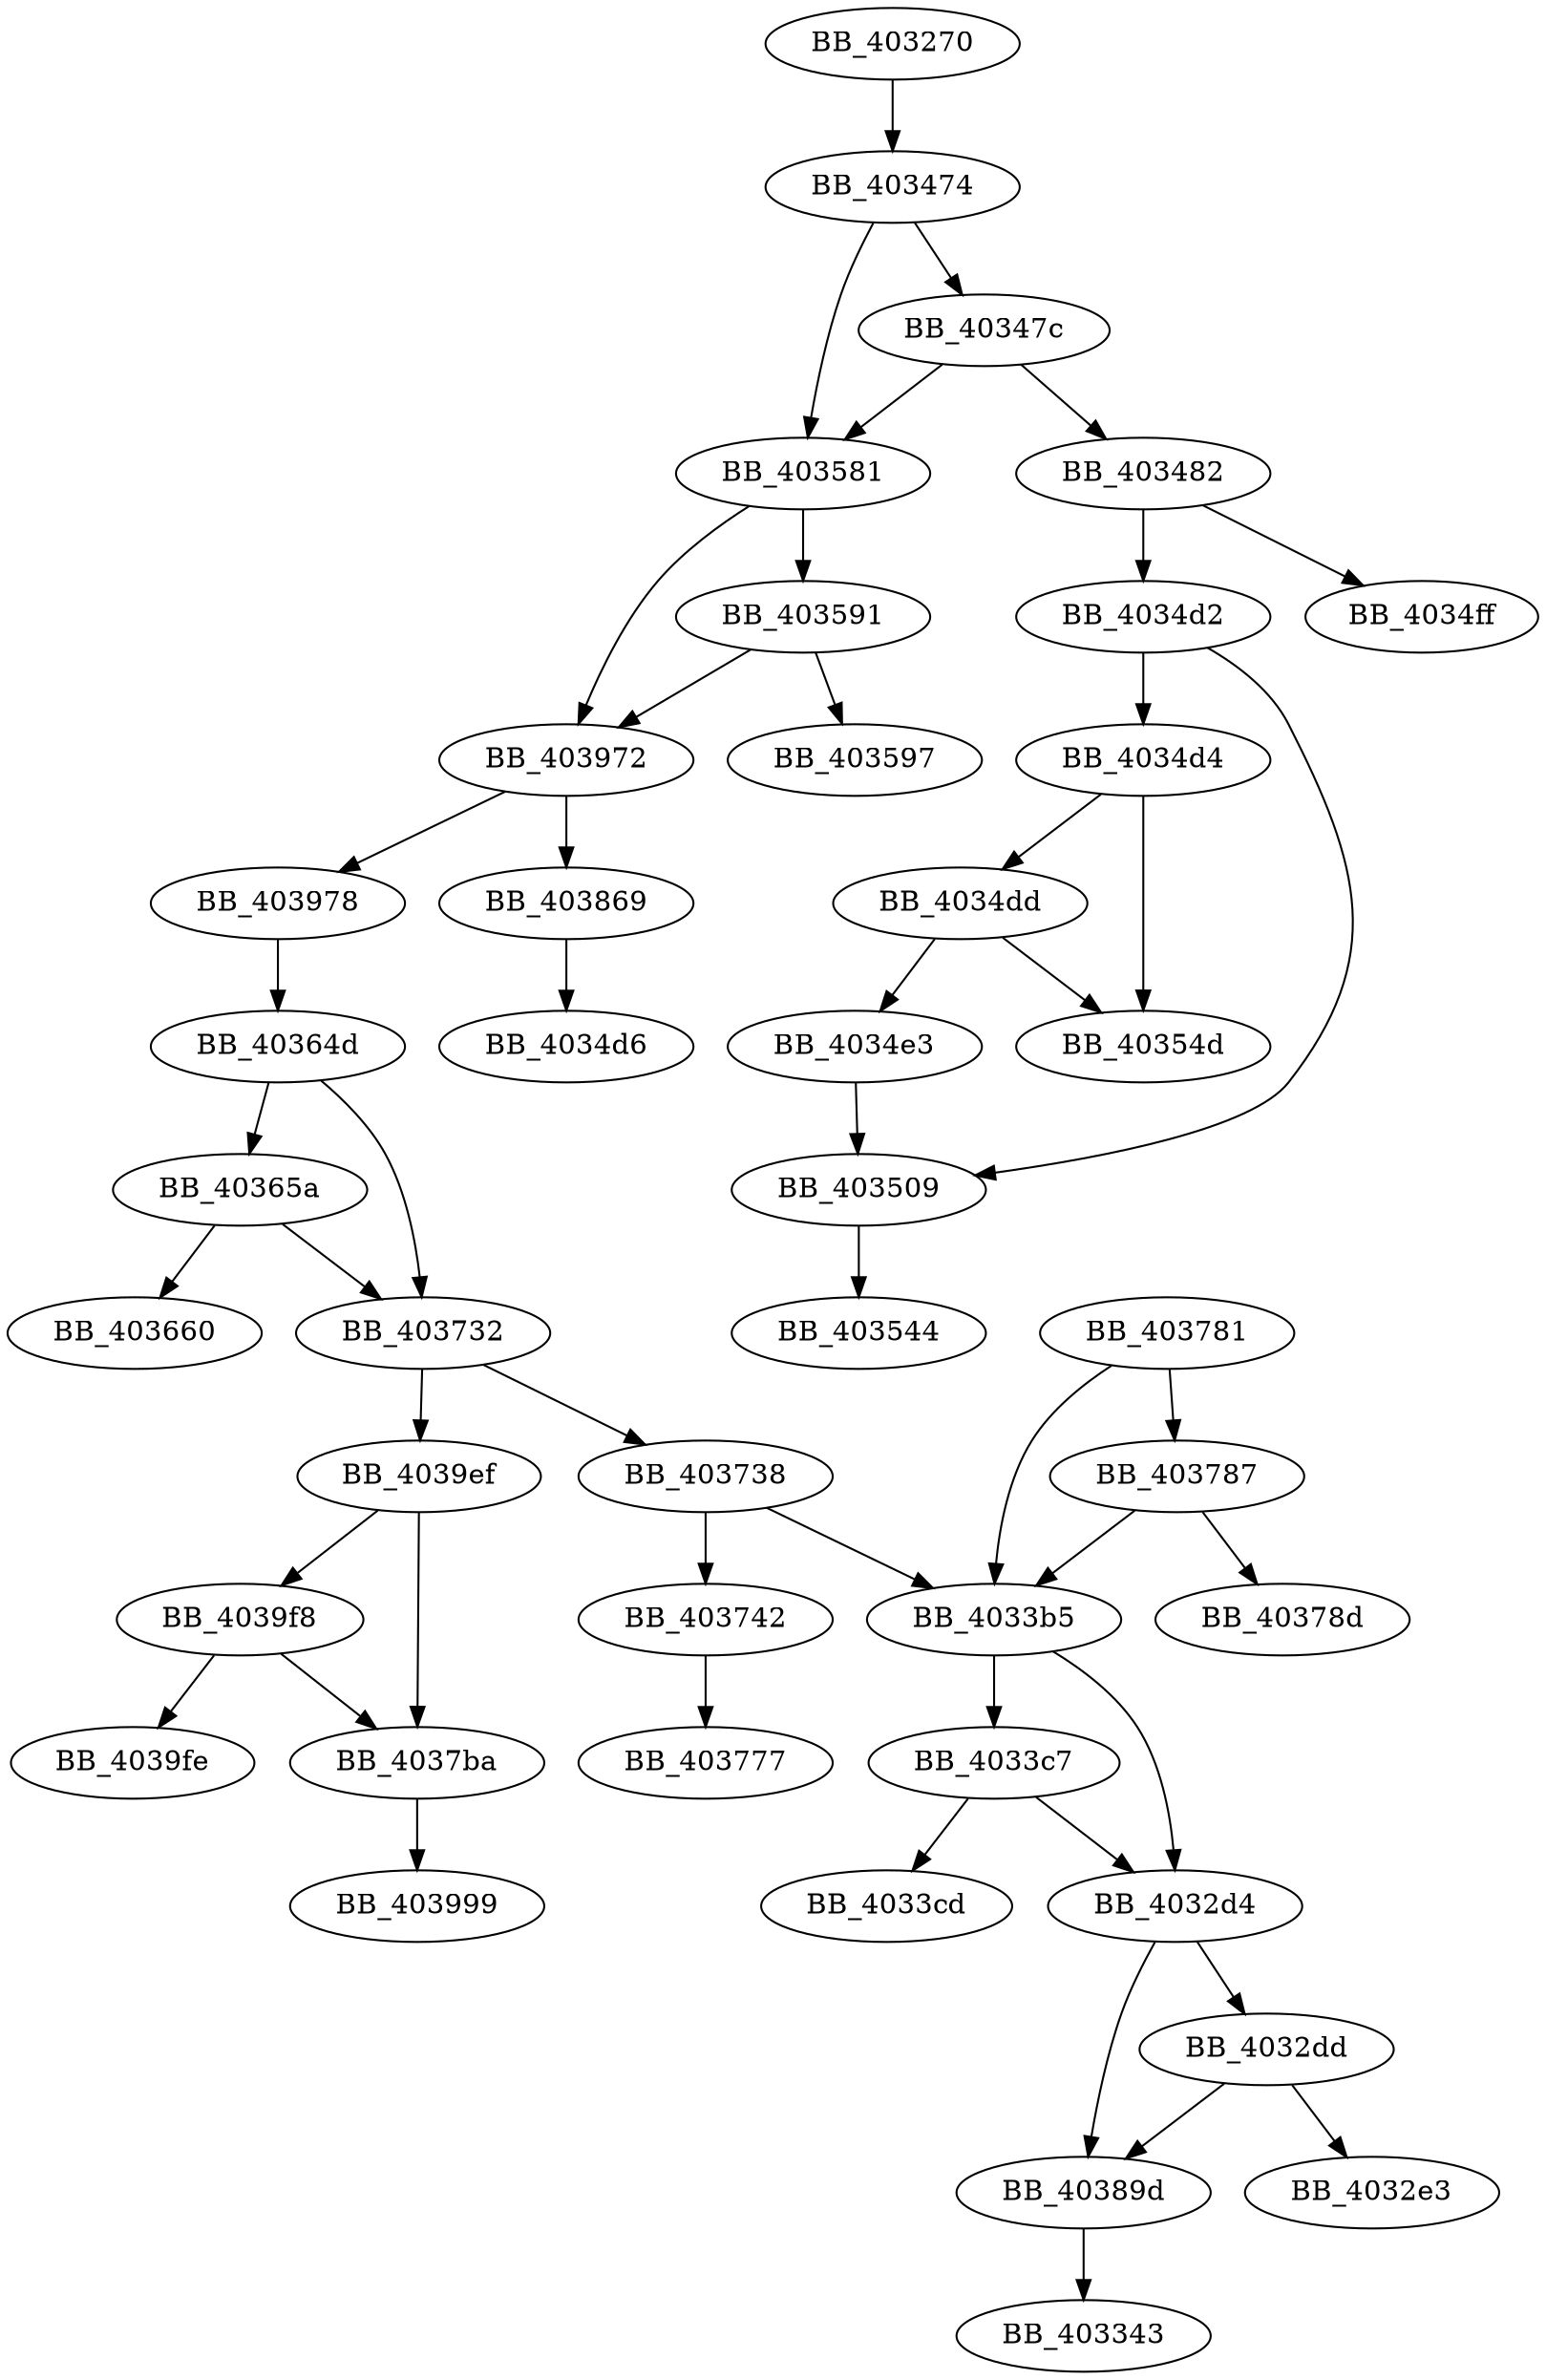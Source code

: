 DiGraph sub_403270{
BB_403270->BB_403474
BB_4032d4->BB_4032dd
BB_4032d4->BB_40389d
BB_4032dd->BB_4032e3
BB_4032dd->BB_40389d
BB_4033b5->BB_4032d4
BB_4033b5->BB_4033c7
BB_4033c7->BB_4032d4
BB_4033c7->BB_4033cd
BB_403474->BB_40347c
BB_403474->BB_403581
BB_40347c->BB_403482
BB_40347c->BB_403581
BB_403482->BB_4034d2
BB_403482->BB_4034ff
BB_4034d2->BB_4034d4
BB_4034d2->BB_403509
BB_4034d4->BB_4034dd
BB_4034d4->BB_40354d
BB_4034dd->BB_4034e3
BB_4034dd->BB_40354d
BB_4034e3->BB_403509
BB_403509->BB_403544
BB_403581->BB_403591
BB_403581->BB_403972
BB_403591->BB_403597
BB_403591->BB_403972
BB_40364d->BB_40365a
BB_40364d->BB_403732
BB_40365a->BB_403660
BB_40365a->BB_403732
BB_403732->BB_403738
BB_403732->BB_4039ef
BB_403738->BB_4033b5
BB_403738->BB_403742
BB_403742->BB_403777
BB_403781->BB_4033b5
BB_403781->BB_403787
BB_403787->BB_4033b5
BB_403787->BB_40378d
BB_4037ba->BB_403999
BB_403869->BB_4034d6
BB_40389d->BB_403343
BB_403972->BB_403869
BB_403972->BB_403978
BB_403978->BB_40364d
BB_4039ef->BB_4037ba
BB_4039ef->BB_4039f8
BB_4039f8->BB_4037ba
BB_4039f8->BB_4039fe
}
